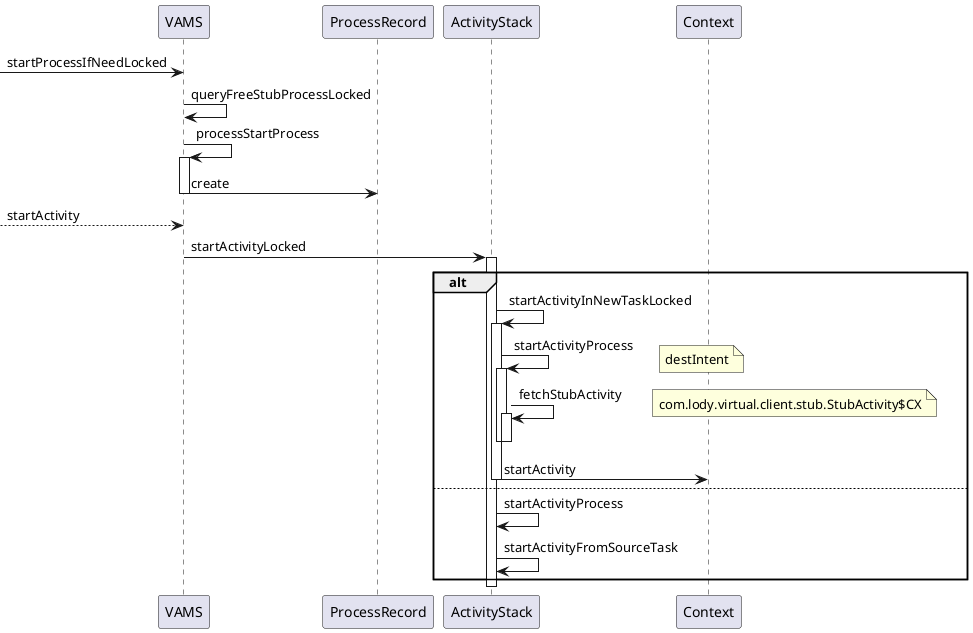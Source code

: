 @startuml
[-> VAMS : startProcessIfNeedLocked
VAMS -> VAMS : queryFreeStubProcessLocked
VAMS -> VAMS : processStartProcess
activate VAMS
    VAMS -> ProcessRecord : create
deactivate VAMS
[--->VAMS : startActivity
VAMS -> ActivityStack : startActivityLocked
activate ActivityStack
alt
    ActivityStack ->ActivityStack : startActivityInNewTaskLocked
    activate ActivityStack
        ActivityStack -> ActivityStack : startActivityProcess
        note right : destIntent
        activate ActivityStack
            ActivityStack -> ActivityStack : fetchStubActivity
            activate ActivityStack
            note right : com.lody.virtual.client.stub.StubActivity$CX
            deactivate ActivityStack
        deactivate ActivityStack
        ActivityStack -> Context : startActivity
    deactivate ActivityStack
else
    ActivityStack ->ActivityStack : startActivityProcess
    ActivityStack ->ActivityStack : startActivityFromSourceTask
end
deactivate ActivityStack
@enduml